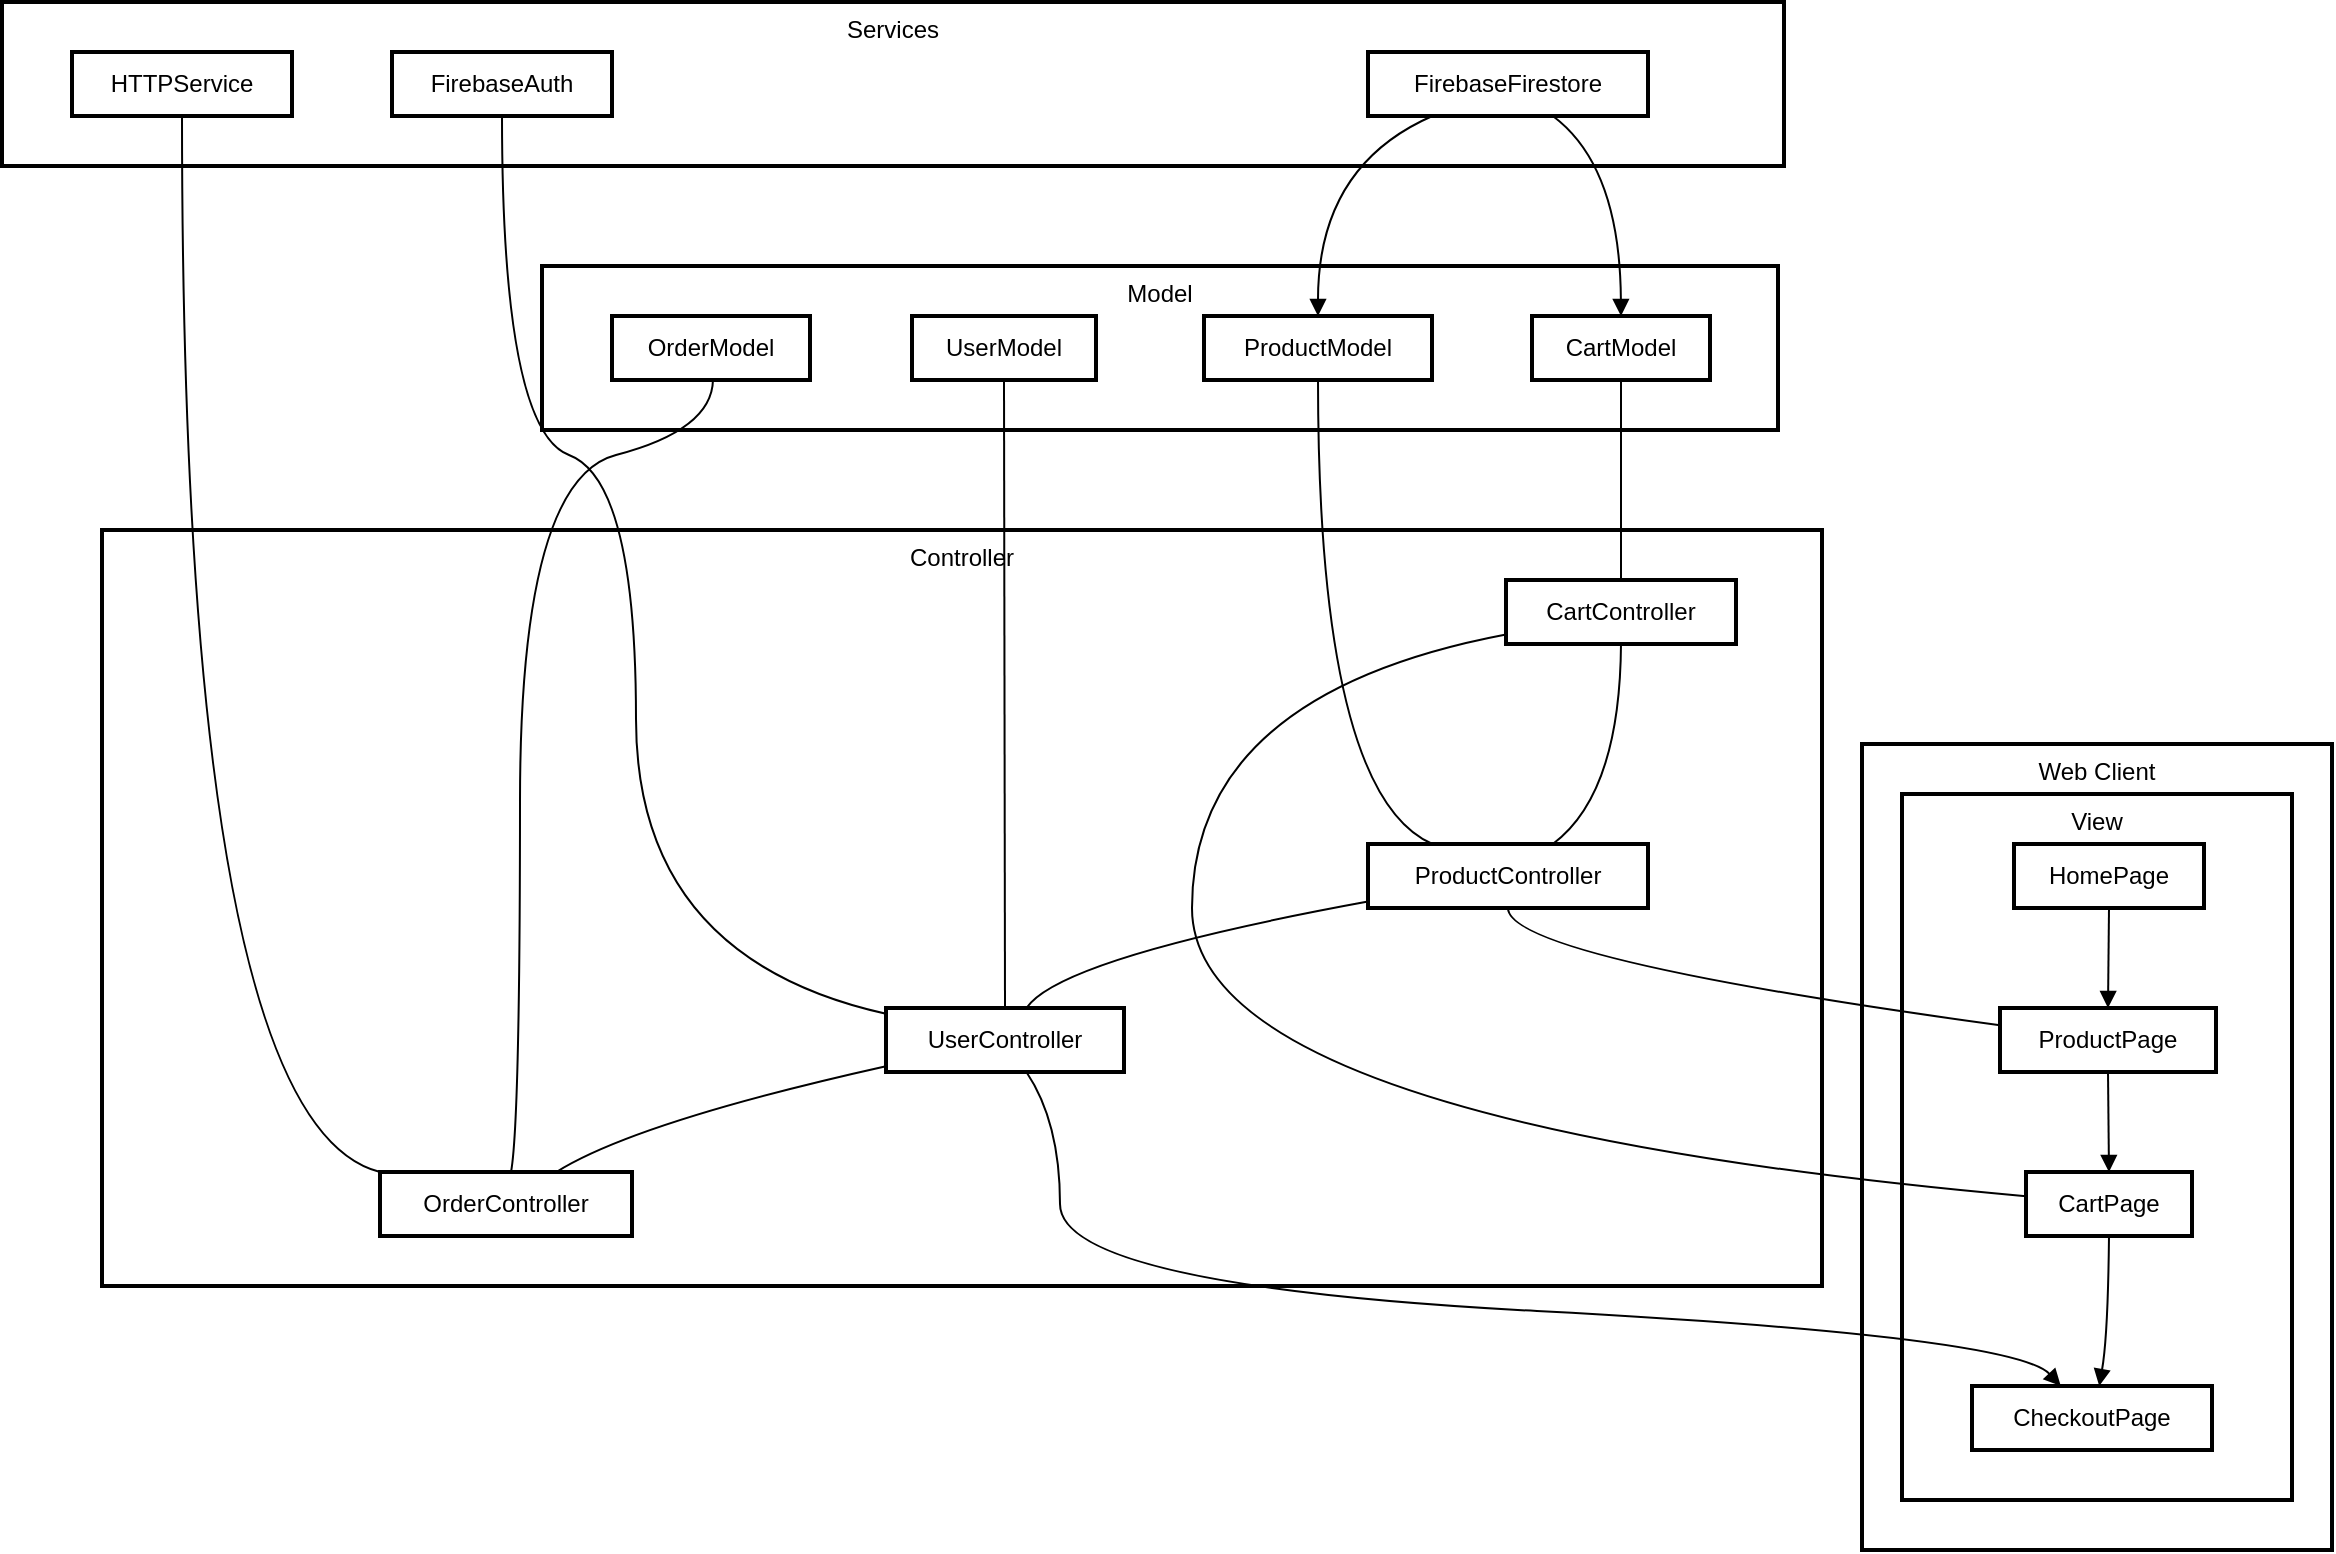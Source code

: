 <mxfile version="24.6.3" type="github">
  <diagram name="Page-1" id="r32JOqOm5muAOctlgSzD">
    <mxGraphModel>
      <root>
        <mxCell id="0" />
        <mxCell id="1" parent="0" />
        <mxCell id="2" value="Services" style="whiteSpace=wrap;strokeWidth=2;verticalAlign=top;" vertex="1" parent="1">
          <mxGeometry width="891" height="82" as="geometry" />
        </mxCell>
        <mxCell id="3" value="FirebaseAuth" style="whiteSpace=wrap;strokeWidth=2;" vertex="1" parent="1">
          <mxGeometry x="195" y="25" width="110" height="32" as="geometry" />
        </mxCell>
        <mxCell id="4" value="FirebaseFirestore" style="whiteSpace=wrap;strokeWidth=2;" vertex="1" parent="1">
          <mxGeometry x="683" y="25" width="140" height="32" as="geometry" />
        </mxCell>
        <mxCell id="5" value="HTTPService" style="whiteSpace=wrap;strokeWidth=2;" vertex="1" parent="1">
          <mxGeometry x="35" y="25" width="110" height="32" as="geometry" />
        </mxCell>
        <mxCell id="6" value="Model" style="whiteSpace=wrap;strokeWidth=2;verticalAlign=top;" vertex="1" parent="1">
          <mxGeometry x="270" y="132" width="618" height="82" as="geometry" />
        </mxCell>
        <mxCell id="7" value="CartModel" style="whiteSpace=wrap;strokeWidth=2;" vertex="1" parent="1">
          <mxGeometry x="765" y="157" width="89" height="32" as="geometry" />
        </mxCell>
        <mxCell id="8" value="ProductModel" style="whiteSpace=wrap;strokeWidth=2;" vertex="1" parent="1">
          <mxGeometry x="601" y="157" width="114" height="32" as="geometry" />
        </mxCell>
        <mxCell id="9" value="UserModel" style="whiteSpace=wrap;strokeWidth=2;" vertex="1" parent="1">
          <mxGeometry x="455" y="157" width="92" height="32" as="geometry" />
        </mxCell>
        <mxCell id="10" value="OrderModel" style="whiteSpace=wrap;strokeWidth=2;" vertex="1" parent="1">
          <mxGeometry x="305" y="157" width="99" height="32" as="geometry" />
        </mxCell>
        <mxCell id="11" value="Controller" style="whiteSpace=wrap;strokeWidth=2;verticalAlign=top;" vertex="1" parent="1">
          <mxGeometry x="50" y="264" width="860" height="378" as="geometry" />
        </mxCell>
        <mxCell id="12" value="CartController" style="whiteSpace=wrap;strokeWidth=2;" vertex="1" parent="1">
          <mxGeometry x="752" y="289" width="115" height="32" as="geometry" />
        </mxCell>
        <mxCell id="13" value="ProductController" style="whiteSpace=wrap;strokeWidth=2;" vertex="1" parent="1">
          <mxGeometry x="683" y="421" width="140" height="32" as="geometry" />
        </mxCell>
        <mxCell id="14" value="UserController" style="whiteSpace=wrap;strokeWidth=2;" vertex="1" parent="1">
          <mxGeometry x="442" y="503" width="119" height="32" as="geometry" />
        </mxCell>
        <mxCell id="15" value="OrderController" style="whiteSpace=wrap;strokeWidth=2;" vertex="1" parent="1">
          <mxGeometry x="189" y="585" width="126" height="32" as="geometry" />
        </mxCell>
        <mxCell id="16" value="Web Client" style="whiteSpace=wrap;strokeWidth=2;verticalAlign=top;" vertex="1" parent="1">
          <mxGeometry x="930" y="371" width="235" height="403" as="geometry" />
        </mxCell>
        <mxCell id="17" value="View" style="whiteSpace=wrap;strokeWidth=2;verticalAlign=top;" vertex="1" parent="1">
          <mxGeometry x="950" y="396" width="195" height="353" as="geometry" />
        </mxCell>
        <mxCell id="18" value="HomePage" style="whiteSpace=wrap;strokeWidth=2;" vertex="1" parent="1">
          <mxGeometry x="1006" y="421" width="95" height="32" as="geometry" />
        </mxCell>
        <mxCell id="19" value="ProductPage" style="whiteSpace=wrap;strokeWidth=2;" vertex="1" parent="1">
          <mxGeometry x="999" y="503" width="108" height="32" as="geometry" />
        </mxCell>
        <mxCell id="20" value="CartPage" style="whiteSpace=wrap;strokeWidth=2;" vertex="1" parent="1">
          <mxGeometry x="1012" y="585" width="83" height="32" as="geometry" />
        </mxCell>
        <mxCell id="21" value="CheckoutPage" style="whiteSpace=wrap;strokeWidth=2;" vertex="1" parent="1">
          <mxGeometry x="985" y="692" width="120" height="32" as="geometry" />
        </mxCell>
        <mxCell id="22" value="" style="curved=1;startArrow=none;endArrow=block;exitX=0.5;exitY=1;entryX=0.5;entryY=0;" edge="1" parent="1" source="18" target="19">
          <mxGeometry relative="1" as="geometry">
            <Array as="points" />
          </mxGeometry>
        </mxCell>
        <mxCell id="23" value="" style="curved=1;startArrow=none;endArrow=block;exitX=0.5;exitY=1;entryX=0.5;entryY=0;" edge="1" parent="1" source="19" target="20">
          <mxGeometry relative="1" as="geometry">
            <Array as="points" />
          </mxGeometry>
        </mxCell>
        <mxCell id="24" value="" style="curved=1;startArrow=none;endArrow=block;exitX=0.5;exitY=1;entryX=0.53;entryY=0;" edge="1" parent="1" source="20" target="21">
          <mxGeometry relative="1" as="geometry">
            <Array as="points">
              <mxPoint x="1053" y="667" />
            </Array>
          </mxGeometry>
        </mxCell>
        <mxCell id="25" value="" style="curved=1;startArrow=none;endArrow=none;exitX=0;exitY=0.85;entryX=0;entryY=0.38;" edge="1" parent="1" source="12" target="20">
          <mxGeometry relative="1" as="geometry">
            <Array as="points">
              <mxPoint x="595" y="346" />
              <mxPoint x="595" y="560" />
            </Array>
          </mxGeometry>
        </mxCell>
        <mxCell id="26" value="" style="curved=1;startArrow=none;endArrow=none;exitX=0.5;exitY=1;entryX=0;entryY=0.27;" edge="1" parent="1" source="13" target="19">
          <mxGeometry relative="1" as="geometry">
            <Array as="points">
              <mxPoint x="753" y="478" />
            </Array>
          </mxGeometry>
        </mxCell>
        <mxCell id="27" value="" style="curved=1;startArrow=none;endArrow=block;exitX=0.59;exitY=1;entryX=0.37;entryY=0;" edge="1" parent="1" source="14" target="21">
          <mxGeometry relative="1" as="geometry">
            <Array as="points">
              <mxPoint x="529" y="560" />
              <mxPoint x="529" y="642" />
              <mxPoint x="1006" y="667" />
            </Array>
          </mxGeometry>
        </mxCell>
        <mxCell id="28" value="" style="curved=1;startArrow=none;endArrow=none;exitX=0.5;exitY=1;entryX=0.66;entryY=0;" edge="1" parent="1" source="12" target="13">
          <mxGeometry relative="1" as="geometry">
            <Array as="points">
              <mxPoint x="809" y="396" />
            </Array>
          </mxGeometry>
        </mxCell>
        <mxCell id="29" value="" style="curved=1;startArrow=none;endArrow=none;exitX=0;exitY=0.9;entryX=0.59;entryY=0;" edge="1" parent="1" source="13" target="14">
          <mxGeometry relative="1" as="geometry">
            <Array as="points">
              <mxPoint x="529" y="478" />
            </Array>
          </mxGeometry>
        </mxCell>
        <mxCell id="30" value="" style="curved=1;startArrow=none;endArrow=none;exitX=0;exitY=0.91;entryX=0.7;entryY=0;" edge="1" parent="1" source="14" target="15">
          <mxGeometry relative="1" as="geometry">
            <Array as="points">
              <mxPoint x="317" y="560" />
            </Array>
          </mxGeometry>
        </mxCell>
        <mxCell id="31" value="" style="curved=1;startArrow=none;endArrow=none;exitX=0.5;exitY=1;entryX=0.5;entryY=0;" edge="1" parent="1" source="7" target="12">
          <mxGeometry relative="1" as="geometry">
            <Array as="points" />
          </mxGeometry>
        </mxCell>
        <mxCell id="32" value="" style="curved=1;startArrow=none;endArrow=none;exitX=0.5;exitY=1;entryX=0.23;entryY=0;" edge="1" parent="1" source="8" target="13">
          <mxGeometry relative="1" as="geometry">
            <Array as="points">
              <mxPoint x="658" y="396" />
            </Array>
          </mxGeometry>
        </mxCell>
        <mxCell id="33" value="" style="curved=1;startArrow=none;endArrow=none;exitX=0.5;exitY=1;entryX=0.5;entryY=0;" edge="1" parent="1" source="9" target="14">
          <mxGeometry relative="1" as="geometry">
            <Array as="points" />
          </mxGeometry>
        </mxCell>
        <mxCell id="34" value="" style="curved=1;startArrow=none;endArrow=none;exitX=0.51;exitY=1;entryX=0.52;entryY=0;" edge="1" parent="1" source="10" target="15">
          <mxGeometry relative="1" as="geometry">
            <Array as="points">
              <mxPoint x="355" y="214" />
              <mxPoint x="259" y="239" />
              <mxPoint x="259" y="560" />
            </Array>
          </mxGeometry>
        </mxCell>
        <mxCell id="35" value="" style="curved=1;startArrow=none;endArrow=none;exitX=0.5;exitY=1;entryX=0;entryY=0.09;" edge="1" parent="1" source="3" target="14">
          <mxGeometry relative="1" as="geometry">
            <Array as="points">
              <mxPoint x="250" y="214" />
              <mxPoint x="317" y="239" />
              <mxPoint x="317" y="478" />
            </Array>
          </mxGeometry>
        </mxCell>
        <mxCell id="36" value="" style="curved=1;startArrow=none;endArrow=block;exitX=0.23;exitY=1;entryX=0.5;entryY=0;" edge="1" parent="1" source="4" target="8">
          <mxGeometry relative="1" as="geometry">
            <Array as="points">
              <mxPoint x="658" y="82" />
            </Array>
          </mxGeometry>
        </mxCell>
        <mxCell id="37" value="" style="curved=1;startArrow=none;endArrow=block;exitX=0.66;exitY=1;entryX=0.5;entryY=0;" edge="1" parent="1" source="4" target="7">
          <mxGeometry relative="1" as="geometry">
            <Array as="points">
              <mxPoint x="809" y="82" />
            </Array>
          </mxGeometry>
        </mxCell>
        <mxCell id="38" value="" style="curved=1;startArrow=none;endArrow=none;exitX=0.5;exitY=1;entryX=0;entryY=0;" edge="1" parent="1" source="5" target="15">
          <mxGeometry relative="1" as="geometry">
            <Array as="points">
              <mxPoint x="90" y="560" />
            </Array>
          </mxGeometry>
        </mxCell>
      </root>
    </mxGraphModel>
  </diagram>
</mxfile>
